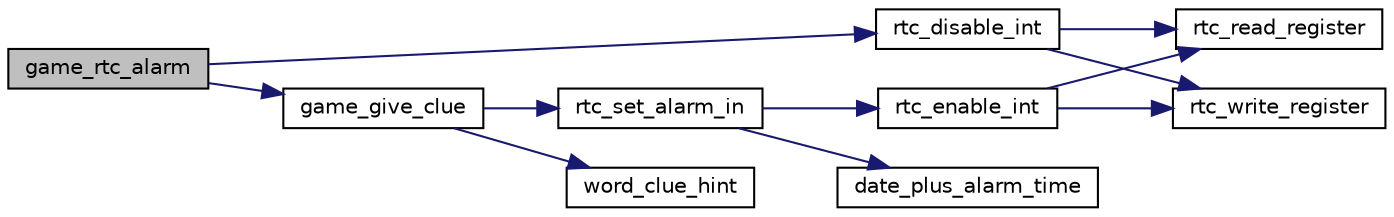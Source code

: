 digraph "game_rtc_alarm"
{
 // LATEX_PDF_SIZE
  edge [fontname="Helvetica",fontsize="10",labelfontname="Helvetica",labelfontsize="10"];
  node [fontname="Helvetica",fontsize="10",shape=record];
  rankdir="LR";
  Node1 [label="game_rtc_alarm",height=0.2,width=0.4,color="black", fillcolor="grey75", style="filled", fontcolor="black",tooltip="Updates the game due to a rtc alarm interrupt."];
  Node1 -> Node2 [color="midnightblue",fontsize="10",style="solid",fontname="Helvetica"];
  Node2 [label="game_give_clue",height=0.2,width=0.4,color="black", fillcolor="white", style="filled",URL="$group__game.html#ga82a8aa816fdf22cb3d705dfa56c594f7",tooltip="Gives a clue to the word to guess."];
  Node2 -> Node3 [color="midnightblue",fontsize="10",style="solid",fontname="Helvetica"];
  Node3 [label="rtc_set_alarm_in",height=0.2,width=0.4,color="black", fillcolor="white", style="filled",URL="$group__rtc.html#ga49dc9bc6e37a97deaf7ee0dc0f9110e1",tooltip="Sets an alarm with remaining time to alarm from now."];
  Node3 -> Node4 [color="midnightblue",fontsize="10",style="solid",fontname="Helvetica"];
  Node4 [label="date_plus_alarm_time",height=0.2,width=0.4,color="black", fillcolor="white", style="filled",URL="$group__date.html#gacf12b565d3e4489dd6026ce1ee6b5ebc",tooltip="Adds a date_t to a rtc_alarm_time_t."];
  Node3 -> Node5 [color="midnightblue",fontsize="10",style="solid",fontname="Helvetica"];
  Node5 [label="rtc_enable_int",height=0.2,width=0.4,color="black", fillcolor="white", style="filled",URL="$group__rtc.html#ga2780c6d57b30b6d1804927a1d5c1dd1b",tooltip="Enables a type of interrupt with the given configuration."];
  Node5 -> Node6 [color="midnightblue",fontsize="10",style="solid",fontname="Helvetica"];
  Node6 [label="rtc_read_register",height=0.2,width=0.4,color="black", fillcolor="white", style="filled",URL="$group__rtc.html#gaeb22f43773d6e29365a07f7f847dfbb9",tooltip="Reads data from a RTC register."];
  Node5 -> Node7 [color="midnightblue",fontsize="10",style="solid",fontname="Helvetica"];
  Node7 [label="rtc_write_register",height=0.2,width=0.4,color="black", fillcolor="white", style="filled",URL="$group__rtc.html#ga30aa093c07ae9ee5626c2a50a40641d1",tooltip="Writes data to a RTC register."];
  Node2 -> Node8 [color="midnightblue",fontsize="10",style="solid",fontname="Helvetica"];
  Node8 [label="word_clue_hint",height=0.2,width=0.4,color="black", fillcolor="white", style="filled",URL="$group__clue.html#gaa1bfb55e74e59e1c571b12d25a3d60b1",tooltip="Hints a char in the given word clue."];
  Node1 -> Node9 [color="midnightblue",fontsize="10",style="solid",fontname="Helvetica"];
  Node9 [label="rtc_disable_int",height=0.2,width=0.4,color="black", fillcolor="white", style="filled",URL="$group__rtc.html#gad0e26524911e8ec8710cd8364fcd924a",tooltip="Disables a type of interrupt."];
  Node9 -> Node6 [color="midnightblue",fontsize="10",style="solid",fontname="Helvetica"];
  Node9 -> Node7 [color="midnightblue",fontsize="10",style="solid",fontname="Helvetica"];
}
